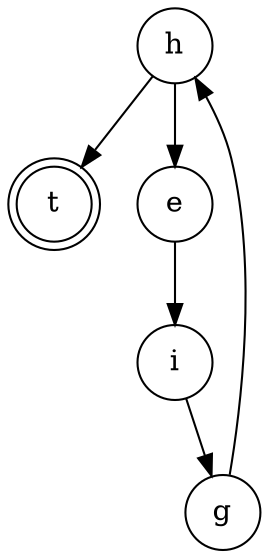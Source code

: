 digraph {   
    node [shape = doublecircle, color = black] t ;
    node [shape = circle];
    node [color= black];
    h -> e -> i -> g -> h -> t;	
}